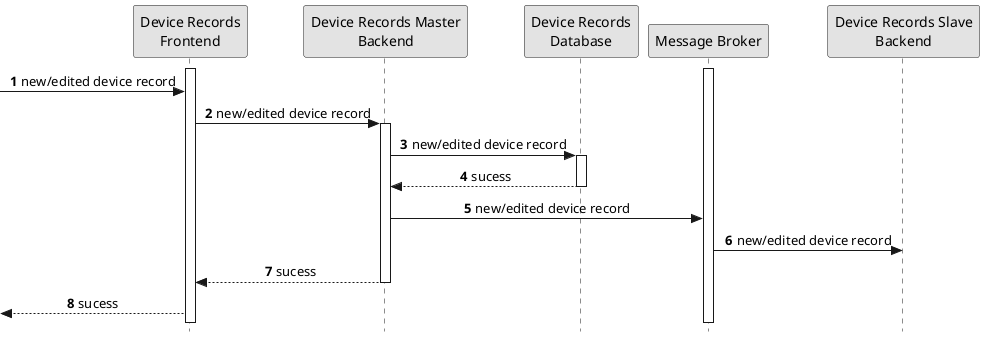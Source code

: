 @startuml process-view-level2-uc03

skinparam Monochrome true
skinparam sequenceMessageAlign center
skinparam style strictuml
hide unlinked

autonumber 1

participant "Device Records\nFrontend" as DRF
participant "Device Records Master\nBackend" as DRMB
participant "Device Records\nDatabase" as DRDB
participant "Message Broker" as MB
participant "Device Records Slave\nBackend" as DRSB

activate MB
activate DRF

-> DRF: new/edited device record

DRF -> DRMB: new/edited device record
activate DRMB

DRMB -> DRDB: new/edited device record
activate DRDB

DRDB --> DRMB: sucess
deactivate DRDB

DRMB -> MB: new/edited device record

MB -> DRSB: new/edited device record

DRMB --> DRF: sucess

deactivate DRMB

<-- DRF: sucess

@enduml
